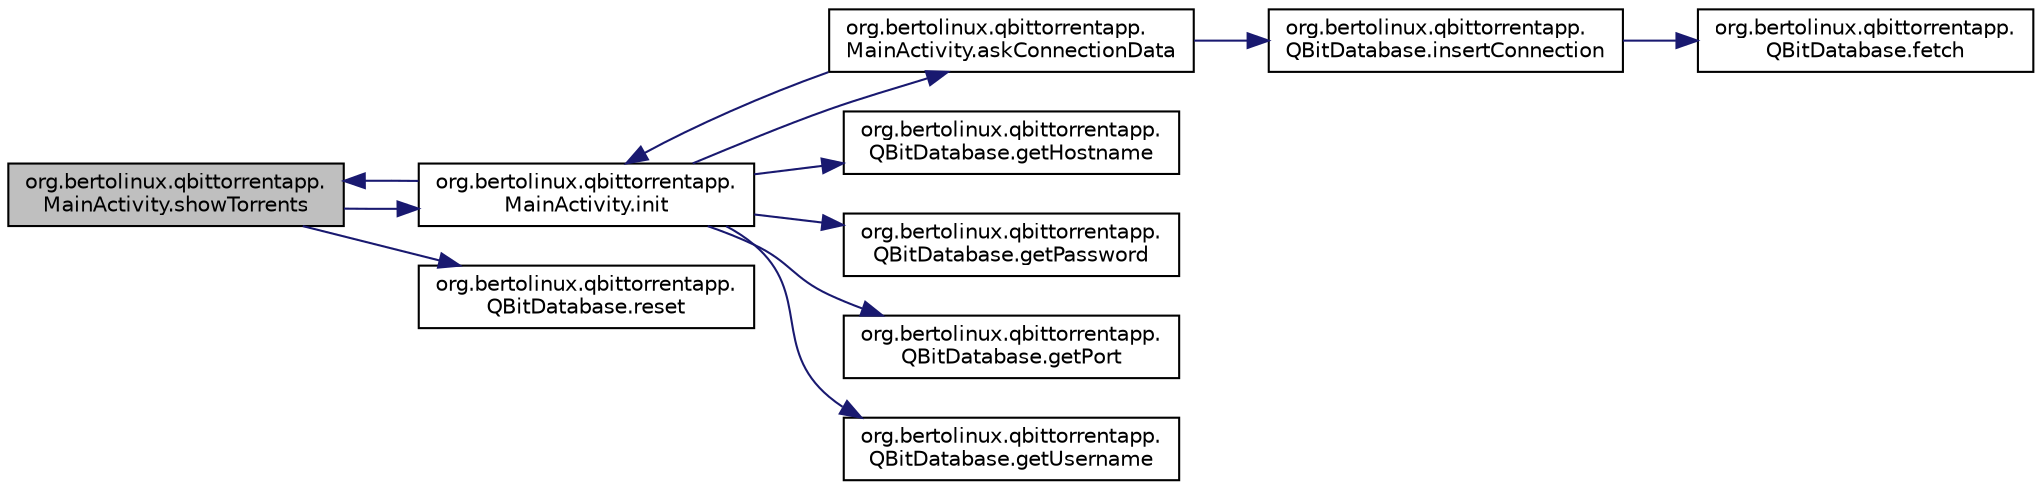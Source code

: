 digraph "org.bertolinux.qbittorrentapp.MainActivity.showTorrents"
{
  edge [fontname="Helvetica",fontsize="10",labelfontname="Helvetica",labelfontsize="10"];
  node [fontname="Helvetica",fontsize="10",shape=record];
  rankdir="LR";
  Node36 [label="org.bertolinux.qbittorrentapp.\lMainActivity.showTorrents",height=0.2,width=0.4,color="black", fillcolor="grey75", style="filled", fontcolor="black"];
  Node36 -> Node37 [color="midnightblue",fontsize="10",style="solid",fontname="Helvetica"];
  Node37 [label="org.bertolinux.qbittorrentapp.\lMainActivity.init",height=0.2,width=0.4,color="black", fillcolor="white", style="filled",URL="$classorg_1_1bertolinux_1_1qbittorrentapp_1_1MainActivity.html#ab62eb7ecb4b9a0273e24fd009b8b45b0"];
  Node37 -> Node38 [color="midnightblue",fontsize="10",style="solid",fontname="Helvetica"];
  Node38 [label="org.bertolinux.qbittorrentapp.\lMainActivity.askConnectionData",height=0.2,width=0.4,color="black", fillcolor="white", style="filled",URL="$classorg_1_1bertolinux_1_1qbittorrentapp_1_1MainActivity.html#a8d6a3c42cc23067e2eefa0a96bef051e"];
  Node38 -> Node37 [color="midnightblue",fontsize="10",style="solid",fontname="Helvetica"];
  Node38 -> Node39 [color="midnightblue",fontsize="10",style="solid",fontname="Helvetica"];
  Node39 [label="org.bertolinux.qbittorrentapp.\lQBitDatabase.insertConnection",height=0.2,width=0.4,color="black", fillcolor="white", style="filled",URL="$classorg_1_1bertolinux_1_1qbittorrentapp_1_1QBitDatabase.html#a345bf96762d1df0946ee8f41b5016f89"];
  Node39 -> Node40 [color="midnightblue",fontsize="10",style="solid",fontname="Helvetica"];
  Node40 [label="org.bertolinux.qbittorrentapp.\lQBitDatabase.fetch",height=0.2,width=0.4,color="black", fillcolor="white", style="filled",URL="$classorg_1_1bertolinux_1_1qbittorrentapp_1_1QBitDatabase.html#ab7dc221772ac988eb56ce2e158989113"];
  Node37 -> Node41 [color="midnightblue",fontsize="10",style="solid",fontname="Helvetica"];
  Node41 [label="org.bertolinux.qbittorrentapp.\lQBitDatabase.getHostname",height=0.2,width=0.4,color="black", fillcolor="white", style="filled",URL="$classorg_1_1bertolinux_1_1qbittorrentapp_1_1QBitDatabase.html#a70c31bafd761275988a87f9f195eca66"];
  Node37 -> Node42 [color="midnightblue",fontsize="10",style="solid",fontname="Helvetica"];
  Node42 [label="org.bertolinux.qbittorrentapp.\lQBitDatabase.getPassword",height=0.2,width=0.4,color="black", fillcolor="white", style="filled",URL="$classorg_1_1bertolinux_1_1qbittorrentapp_1_1QBitDatabase.html#a292ccb0e9037fac9a059543b148df2dd"];
  Node37 -> Node43 [color="midnightblue",fontsize="10",style="solid",fontname="Helvetica"];
  Node43 [label="org.bertolinux.qbittorrentapp.\lQBitDatabase.getPort",height=0.2,width=0.4,color="black", fillcolor="white", style="filled",URL="$classorg_1_1bertolinux_1_1qbittorrentapp_1_1QBitDatabase.html#ac18d6660b8fd3eec4b6a2995d230db5c"];
  Node37 -> Node44 [color="midnightblue",fontsize="10",style="solid",fontname="Helvetica"];
  Node44 [label="org.bertolinux.qbittorrentapp.\lQBitDatabase.getUsername",height=0.2,width=0.4,color="black", fillcolor="white", style="filled",URL="$classorg_1_1bertolinux_1_1qbittorrentapp_1_1QBitDatabase.html#a328b530abff001eee6c94d57ca073f1b"];
  Node37 -> Node36 [color="midnightblue",fontsize="10",style="solid",fontname="Helvetica"];
  Node36 -> Node45 [color="midnightblue",fontsize="10",style="solid",fontname="Helvetica"];
  Node45 [label="org.bertolinux.qbittorrentapp.\lQBitDatabase.reset",height=0.2,width=0.4,color="black", fillcolor="white", style="filled",URL="$classorg_1_1bertolinux_1_1qbittorrentapp_1_1QBitDatabase.html#a65bde5a8c0ecd56901919db94c83ffa0"];
}
